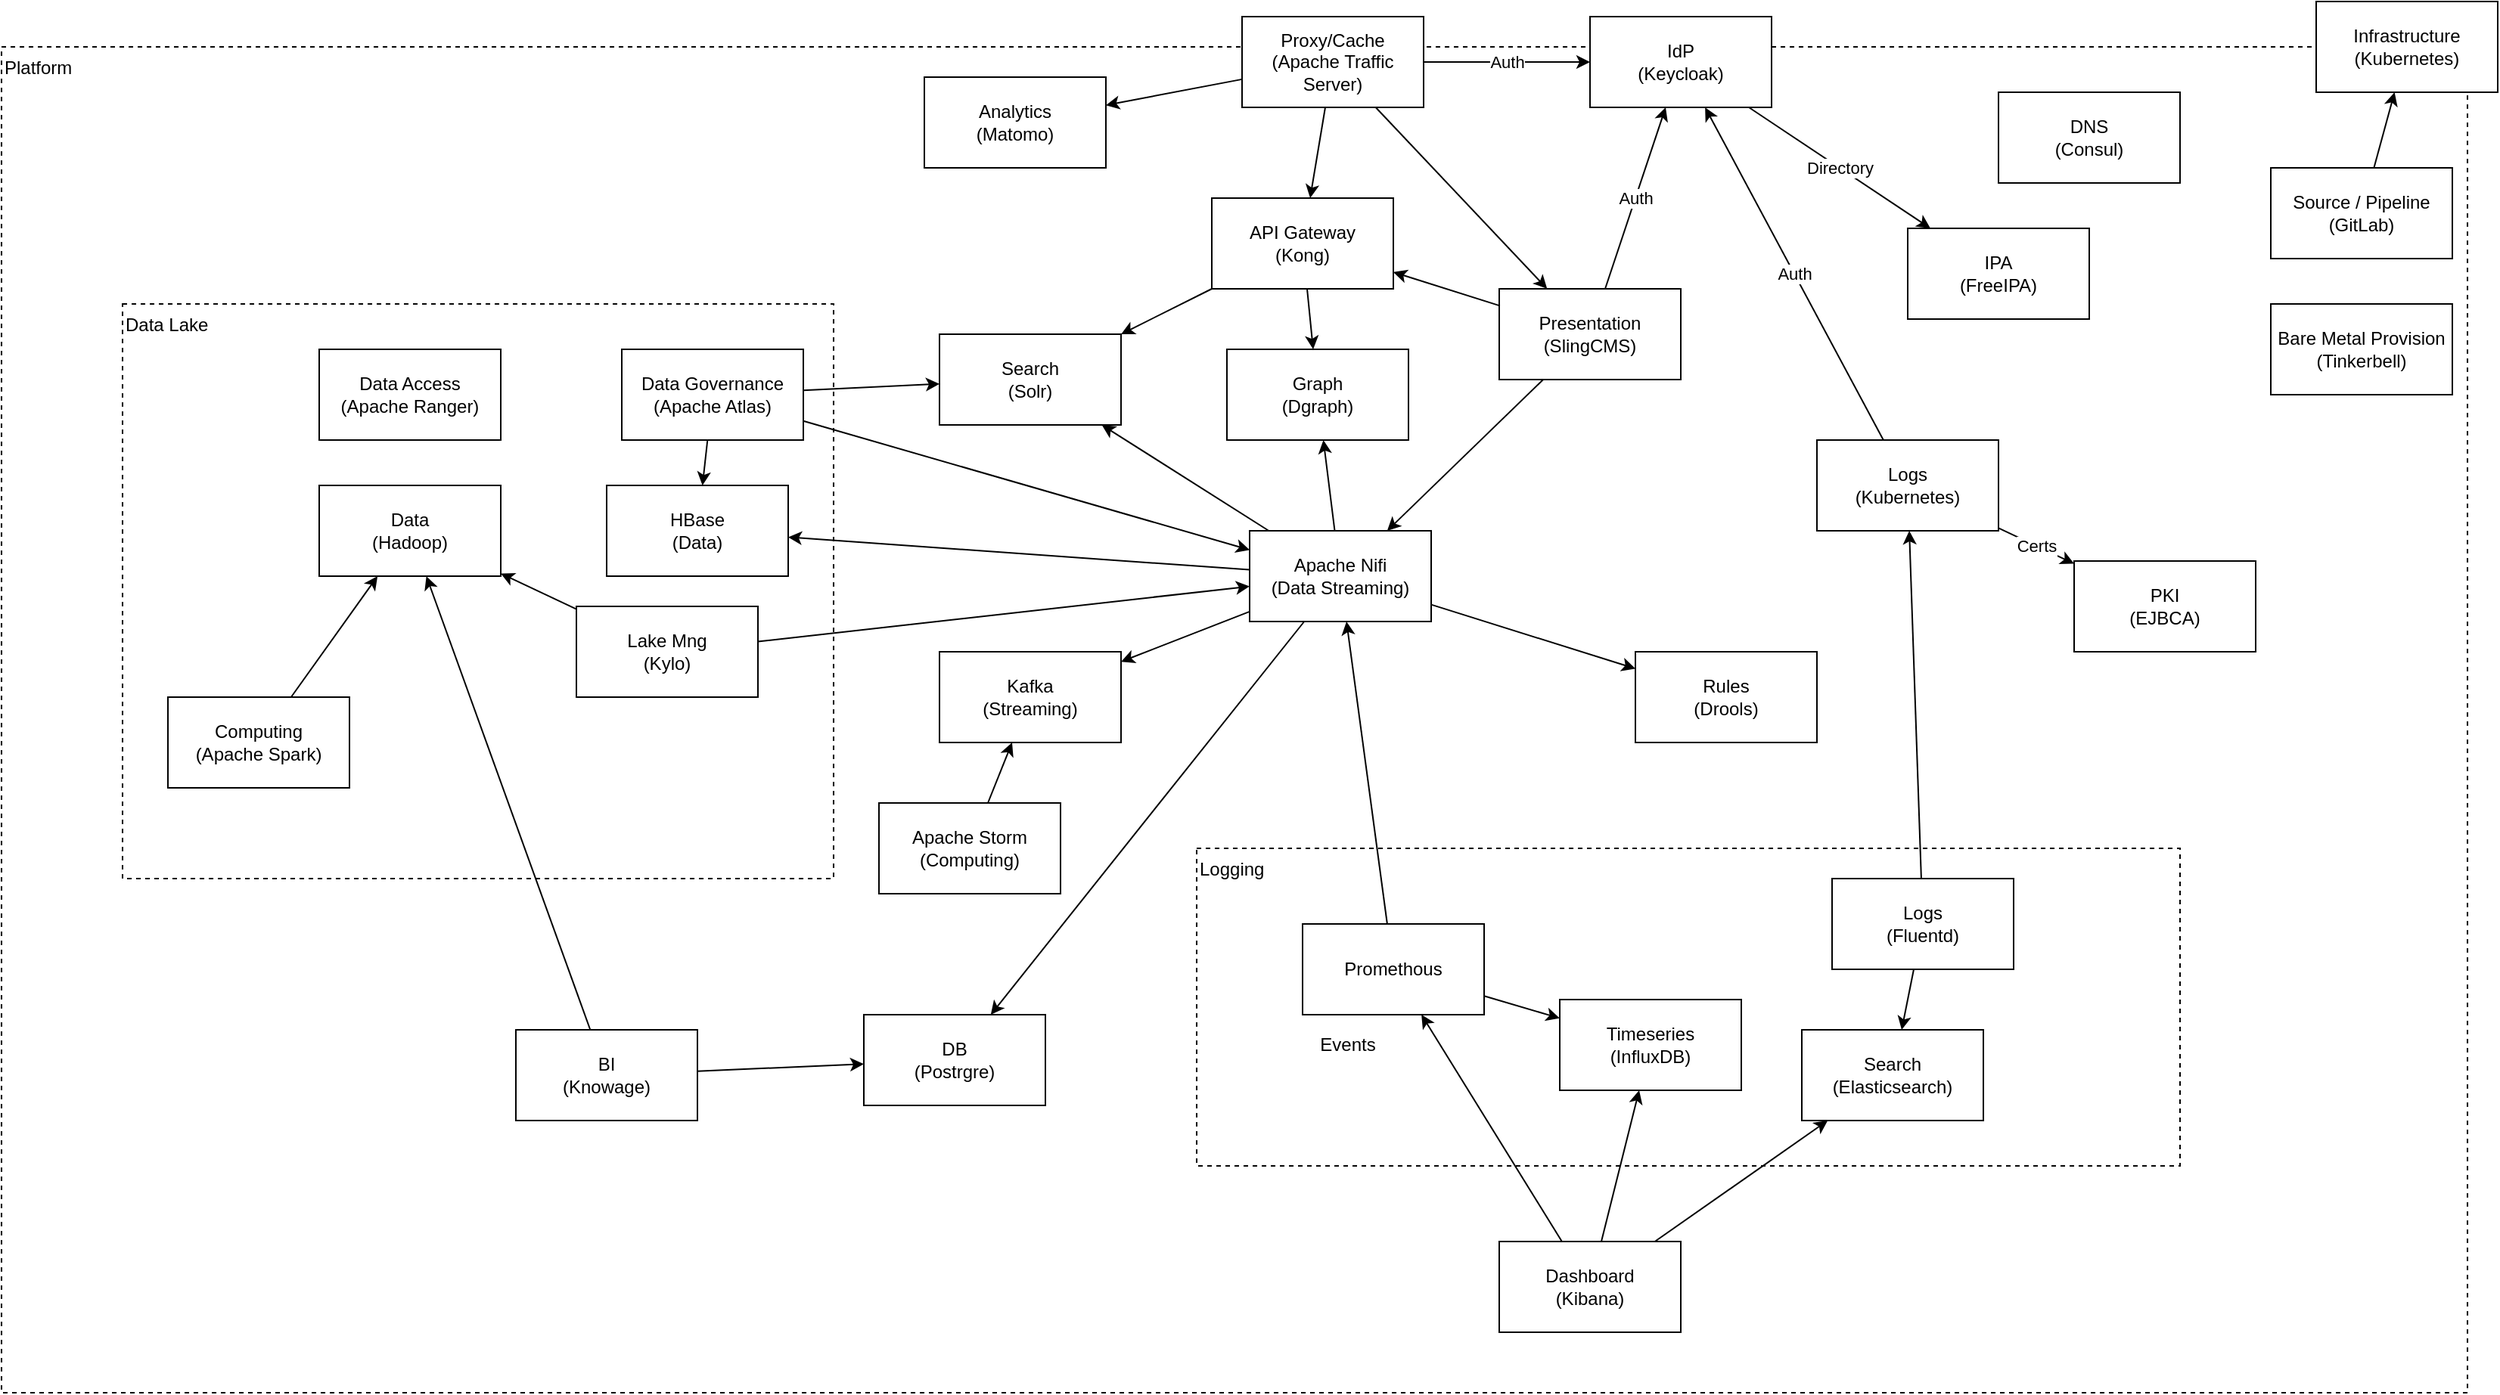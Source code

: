 <mxfile version="13.5.1" type="device"><diagram id="fKNdlD2plWOkOZGuG4vE" name="Page-1"><mxGraphModel dx="2657" dy="2066" grid="1" gridSize="10" guides="1" tooltips="1" connect="1" arrows="1" fold="1" page="1" pageScale="1" pageWidth="850" pageHeight="1100" math="0" shadow="0"><root><mxCell id="0"/><mxCell id="1" parent="0"/><mxCell id="qJudHrYrMX5_Hjt0MbM3-1" value="Platform" style="rounded=0;whiteSpace=wrap;html=1;fillColor=none;dashed=1;align=left;verticalAlign=top;" parent="1" vertex="1"><mxGeometry x="-520" y="-10" width="1630" height="890" as="geometry"/></mxCell><mxCell id="qJudHrYrMX5_Hjt0MbM3-2" value="Logging" style="rounded=0;whiteSpace=wrap;html=1;fillColor=none;dashed=1;verticalAlign=top;align=left;" parent="1" vertex="1"><mxGeometry x="270" y="520" width="650" height="210" as="geometry"/></mxCell><mxCell id="qJudHrYrMX5_Hjt0MbM3-3" value="Data Lake" style="rounded=0;whiteSpace=wrap;html=1;fillColor=none;dashed=1;verticalAlign=top;align=left;" parent="1" vertex="1"><mxGeometry x="-440" y="160" width="470" height="380" as="geometry"/></mxCell><mxCell id="qJudHrYrMX5_Hjt0MbM3-4" style="rounded=0;orthogonalLoop=1;jettySize=auto;html=1;" parent="1" source="qJudHrYrMX5_Hjt0MbM3-51" target="qJudHrYrMX5_Hjt0MbM3-20" edge="1"><mxGeometry relative="1" as="geometry"/></mxCell><mxCell id="qJudHrYrMX5_Hjt0MbM3-5" style="edgeStyle=none;rounded=0;orthogonalLoop=1;jettySize=auto;html=1;" parent="1" source="qJudHrYrMX5_Hjt0MbM3-51" target="qJudHrYrMX5_Hjt0MbM3-19" edge="1"><mxGeometry relative="1" as="geometry"/></mxCell><mxCell id="qJudHrYrMX5_Hjt0MbM3-6" value="Auth" style="edgeStyle=none;rounded=0;orthogonalLoop=1;jettySize=auto;html=1;" parent="1" source="qJudHrYrMX5_Hjt0MbM3-8" target="qJudHrYrMX5_Hjt0MbM3-30" edge="1"><mxGeometry relative="1" as="geometry"/></mxCell><mxCell id="qJudHrYrMX5_Hjt0MbM3-7" style="edgeStyle=none;rounded=0;orthogonalLoop=1;jettySize=auto;html=1;" parent="1" source="qJudHrYrMX5_Hjt0MbM3-8" target="qJudHrYrMX5_Hjt0MbM3-15" edge="1"><mxGeometry relative="1" as="geometry"/></mxCell><mxCell id="qJudHrYrMX5_Hjt0MbM3-8" value="&lt;div&gt;Presentation&lt;/div&gt;&lt;div&gt;(SlingCMS)&lt;/div&gt;" style="rounded=0;whiteSpace=wrap;html=1;" parent="1" vertex="1"><mxGeometry x="470" y="150" width="120" height="60" as="geometry"/></mxCell><mxCell id="qJudHrYrMX5_Hjt0MbM3-9" style="rounded=0;orthogonalLoop=1;jettySize=auto;html=1;" parent="1" source="qJudHrYrMX5_Hjt0MbM3-15" target="qJudHrYrMX5_Hjt0MbM3-19" edge="1"><mxGeometry relative="1" as="geometry"/></mxCell><mxCell id="qJudHrYrMX5_Hjt0MbM3-10" style="rounded=0;orthogonalLoop=1;jettySize=auto;html=1;" parent="1" source="qJudHrYrMX5_Hjt0MbM3-15" target="qJudHrYrMX5_Hjt0MbM3-20" edge="1"><mxGeometry relative="1" as="geometry"/></mxCell><mxCell id="qJudHrYrMX5_Hjt0MbM3-11" style="edgeStyle=none;rounded=0;orthogonalLoop=1;jettySize=auto;html=1;" parent="1" source="qJudHrYrMX5_Hjt0MbM3-15" target="qJudHrYrMX5_Hjt0MbM3-23" edge="1"><mxGeometry relative="1" as="geometry"/></mxCell><mxCell id="qJudHrYrMX5_Hjt0MbM3-12" style="edgeStyle=none;rounded=0;orthogonalLoop=1;jettySize=auto;html=1;" parent="1" source="qJudHrYrMX5_Hjt0MbM3-15" target="qJudHrYrMX5_Hjt0MbM3-45" edge="1"><mxGeometry relative="1" as="geometry"/></mxCell><mxCell id="qJudHrYrMX5_Hjt0MbM3-13" style="edgeStyle=none;rounded=0;orthogonalLoop=1;jettySize=auto;html=1;" parent="1" source="qJudHrYrMX5_Hjt0MbM3-15" target="qJudHrYrMX5_Hjt0MbM3-53" edge="1"><mxGeometry relative="1" as="geometry"/></mxCell><mxCell id="qJudHrYrMX5_Hjt0MbM3-14" style="rounded=0;orthogonalLoop=1;jettySize=auto;html=1;" parent="1" source="qJudHrYrMX5_Hjt0MbM3-15" target="qJudHrYrMX5_Hjt0MbM3-63" edge="1"><mxGeometry relative="1" as="geometry"/></mxCell><mxCell id="qJudHrYrMX5_Hjt0MbM3-15" value="Apache Nifi&lt;br&gt;(Data Streaming)" style="rounded=0;whiteSpace=wrap;html=1;" parent="1" vertex="1"><mxGeometry x="305" y="310" width="120" height="60" as="geometry"/></mxCell><mxCell id="qJudHrYrMX5_Hjt0MbM3-16" style="edgeStyle=none;rounded=0;orthogonalLoop=1;jettySize=auto;html=1;" parent="1" source="qJudHrYrMX5_Hjt0MbM3-18" target="qJudHrYrMX5_Hjt0MbM3-15" edge="1"><mxGeometry relative="1" as="geometry"/></mxCell><mxCell id="qJudHrYrMX5_Hjt0MbM3-17" style="edgeStyle=none;rounded=0;orthogonalLoop=1;jettySize=auto;html=1;" parent="1" source="qJudHrYrMX5_Hjt0MbM3-18" target="qJudHrYrMX5_Hjt0MbM3-54" edge="1"><mxGeometry relative="1" as="geometry"/></mxCell><mxCell id="qJudHrYrMX5_Hjt0MbM3-18" value="Promethous" style="rounded=0;whiteSpace=wrap;html=1;" parent="1" vertex="1"><mxGeometry x="340" y="570" width="120" height="60" as="geometry"/></mxCell><mxCell id="qJudHrYrMX5_Hjt0MbM3-19" value="Graph&lt;br&gt;(Dgraph)" style="rounded=0;whiteSpace=wrap;html=1;" parent="1" vertex="1"><mxGeometry x="290" y="190" width="120" height="60" as="geometry"/></mxCell><mxCell id="qJudHrYrMX5_Hjt0MbM3-20" value="Search&lt;br&gt;(Solr)" style="rounded=0;whiteSpace=wrap;html=1;" parent="1" vertex="1"><mxGeometry x="100" y="180" width="120" height="60" as="geometry"/></mxCell><mxCell id="qJudHrYrMX5_Hjt0MbM3-21" value="&lt;div&gt;Search&lt;/div&gt;&lt;div&gt;(Elasticsearch)&lt;/div&gt;" style="rounded=0;whiteSpace=wrap;html=1;" parent="1" vertex="1"><mxGeometry x="670" y="640" width="120" height="60" as="geometry"/></mxCell><mxCell id="qJudHrYrMX5_Hjt0MbM3-22" value="Events" style="text;html=1;strokeColor=none;fillColor=none;align=center;verticalAlign=middle;whiteSpace=wrap;rounded=0;" parent="1" vertex="1"><mxGeometry x="350" y="640" width="40" height="20" as="geometry"/></mxCell><mxCell id="qJudHrYrMX5_Hjt0MbM3-23" value="&lt;div&gt;Rules&lt;/div&gt;&lt;div&gt;(Drools)&lt;/div&gt;" style="rounded=0;whiteSpace=wrap;html=1;" parent="1" vertex="1"><mxGeometry x="560" y="390" width="120" height="60" as="geometry"/></mxCell><mxCell id="qJudHrYrMX5_Hjt0MbM3-24" value="Auth" style="edgeStyle=none;rounded=0;orthogonalLoop=1;jettySize=auto;html=1;" parent="1" source="qJudHrYrMX5_Hjt0MbM3-28" target="qJudHrYrMX5_Hjt0MbM3-30" edge="1"><mxGeometry relative="1" as="geometry"/></mxCell><mxCell id="qJudHrYrMX5_Hjt0MbM3-25" style="edgeStyle=none;rounded=0;orthogonalLoop=1;jettySize=auto;html=1;" parent="1" source="qJudHrYrMX5_Hjt0MbM3-28" target="qJudHrYrMX5_Hjt0MbM3-51" edge="1"><mxGeometry relative="1" as="geometry"/></mxCell><mxCell id="qJudHrYrMX5_Hjt0MbM3-26" value="" style="edgeStyle=none;rounded=0;orthogonalLoop=1;jettySize=auto;html=1;" parent="1" source="qJudHrYrMX5_Hjt0MbM3-28" target="qJudHrYrMX5_Hjt0MbM3-46" edge="1"><mxGeometry relative="1" as="geometry"/></mxCell><mxCell id="qJudHrYrMX5_Hjt0MbM3-27" style="edgeStyle=none;rounded=0;orthogonalLoop=1;jettySize=auto;html=1;" parent="1" source="qJudHrYrMX5_Hjt0MbM3-28" target="qJudHrYrMX5_Hjt0MbM3-8" edge="1"><mxGeometry relative="1" as="geometry"/></mxCell><mxCell id="qJudHrYrMX5_Hjt0MbM3-28" value="&lt;div&gt;Proxy/Cache&lt;/div&gt;&lt;div&gt;(Apache Traffic Server)&lt;/div&gt;" style="rounded=0;whiteSpace=wrap;html=1;" parent="1" vertex="1"><mxGeometry x="300" y="-30" width="120" height="60" as="geometry"/></mxCell><mxCell id="qJudHrYrMX5_Hjt0MbM3-29" value="Directory" style="edgeStyle=none;rounded=0;orthogonalLoop=1;jettySize=auto;html=1;" parent="1" source="qJudHrYrMX5_Hjt0MbM3-30" target="qJudHrYrMX5_Hjt0MbM3-31" edge="1"><mxGeometry relative="1" as="geometry"/></mxCell><mxCell id="qJudHrYrMX5_Hjt0MbM3-30" value="&lt;div&gt;IdP&lt;/div&gt;&lt;div&gt;(Keycloak)&lt;/div&gt;" style="rounded=0;whiteSpace=wrap;html=1;" parent="1" vertex="1"><mxGeometry x="530" y="-30" width="120" height="60" as="geometry"/></mxCell><mxCell id="qJudHrYrMX5_Hjt0MbM3-31" value="&lt;div&gt;IPA&lt;/div&gt;&lt;div&gt;(FreeIPA)&lt;/div&gt;" style="rounded=0;whiteSpace=wrap;html=1;" parent="1" vertex="1"><mxGeometry x="740" y="110" width="120" height="60" as="geometry"/></mxCell><mxCell id="qJudHrYrMX5_Hjt0MbM3-32" value="Certs" style="edgeStyle=none;rounded=0;orthogonalLoop=1;jettySize=auto;html=1;" parent="1" source="qJudHrYrMX5_Hjt0MbM3-34" target="qJudHrYrMX5_Hjt0MbM3-50" edge="1"><mxGeometry relative="1" as="geometry"/></mxCell><mxCell id="qJudHrYrMX5_Hjt0MbM3-33" value="Auth" style="edgeStyle=none;rounded=0;orthogonalLoop=1;jettySize=auto;html=1;" parent="1" source="qJudHrYrMX5_Hjt0MbM3-34" target="qJudHrYrMX5_Hjt0MbM3-30" edge="1"><mxGeometry relative="1" as="geometry"/></mxCell><mxCell id="qJudHrYrMX5_Hjt0MbM3-34" value="&lt;div&gt;Logs&lt;/div&gt;&lt;div&gt;(Kubernetes)&lt;/div&gt;" style="rounded=0;whiteSpace=wrap;html=1;" parent="1" vertex="1"><mxGeometry x="680" y="250" width="120" height="60" as="geometry"/></mxCell><mxCell id="qJudHrYrMX5_Hjt0MbM3-35" value="&lt;div&gt;Data&lt;/div&gt;&lt;div&gt;(Hadoop)&lt;/div&gt;" style="rounded=0;whiteSpace=wrap;html=1;" parent="1" vertex="1"><mxGeometry x="-310" y="280" width="120" height="60" as="geometry"/></mxCell><mxCell id="qJudHrYrMX5_Hjt0MbM3-36" style="edgeStyle=none;rounded=0;orthogonalLoop=1;jettySize=auto;html=1;" parent="1" source="qJudHrYrMX5_Hjt0MbM3-38" target="qJudHrYrMX5_Hjt0MbM3-35" edge="1"><mxGeometry relative="1" as="geometry"/></mxCell><mxCell id="qJudHrYrMX5_Hjt0MbM3-37" style="edgeStyle=none;rounded=0;orthogonalLoop=1;jettySize=auto;html=1;" parent="1" source="qJudHrYrMX5_Hjt0MbM3-38" target="qJudHrYrMX5_Hjt0MbM3-15" edge="1"><mxGeometry relative="1" as="geometry"/></mxCell><mxCell id="qJudHrYrMX5_Hjt0MbM3-38" value="&lt;div&gt;Lake Mng&lt;/div&gt;&lt;div&gt;(Kylo)&lt;/div&gt;" style="rounded=0;whiteSpace=wrap;html=1;" parent="1" vertex="1"><mxGeometry x="-140" y="360" width="120" height="60" as="geometry"/></mxCell><mxCell id="qJudHrYrMX5_Hjt0MbM3-39" style="edgeStyle=none;rounded=0;orthogonalLoop=1;jettySize=auto;html=1;" parent="1" source="qJudHrYrMX5_Hjt0MbM3-42" target="qJudHrYrMX5_Hjt0MbM3-20" edge="1"><mxGeometry relative="1" as="geometry"/></mxCell><mxCell id="qJudHrYrMX5_Hjt0MbM3-40" style="edgeStyle=none;rounded=0;orthogonalLoop=1;jettySize=auto;html=1;" parent="1" source="qJudHrYrMX5_Hjt0MbM3-42" target="qJudHrYrMX5_Hjt0MbM3-63" edge="1"><mxGeometry relative="1" as="geometry"/></mxCell><mxCell id="qJudHrYrMX5_Hjt0MbM3-41" style="edgeStyle=none;rounded=0;orthogonalLoop=1;jettySize=auto;html=1;" parent="1" source="qJudHrYrMX5_Hjt0MbM3-42" target="qJudHrYrMX5_Hjt0MbM3-15" edge="1"><mxGeometry relative="1" as="geometry"/></mxCell><mxCell id="qJudHrYrMX5_Hjt0MbM3-42" value="&lt;div&gt;Data Governance&lt;/div&gt;&lt;div&gt;(Apache Atlas)&lt;/div&gt;" style="rounded=0;whiteSpace=wrap;html=1;" parent="1" vertex="1"><mxGeometry x="-110" y="190" width="120" height="60" as="geometry"/></mxCell><mxCell id="qJudHrYrMX5_Hjt0MbM3-43" style="edgeStyle=none;rounded=0;orthogonalLoop=1;jettySize=auto;html=1;" parent="1" source="qJudHrYrMX5_Hjt0MbM3-44" target="qJudHrYrMX5_Hjt0MbM3-35" edge="1"><mxGeometry relative="1" as="geometry"/></mxCell><mxCell id="qJudHrYrMX5_Hjt0MbM3-44" value="&lt;div&gt;Computing&lt;/div&gt;&lt;div&gt;(Apache Spark)&lt;/div&gt;" style="rounded=0;whiteSpace=wrap;html=1;" parent="1" vertex="1"><mxGeometry x="-410" y="420" width="120" height="60" as="geometry"/></mxCell><mxCell id="qJudHrYrMX5_Hjt0MbM3-45" value="Kafka&lt;br&gt;(Streaming)" style="rounded=0;whiteSpace=wrap;html=1;" parent="1" vertex="1"><mxGeometry x="100" y="390" width="120" height="60" as="geometry"/></mxCell><mxCell id="qJudHrYrMX5_Hjt0MbM3-46" value="&lt;div&gt;Analytics&lt;/div&gt;&lt;div&gt;(Matomo)&lt;/div&gt;" style="rounded=0;whiteSpace=wrap;html=1;" parent="1" vertex="1"><mxGeometry x="90" y="10" width="120" height="60" as="geometry"/></mxCell><mxCell id="qJudHrYrMX5_Hjt0MbM3-47" style="edgeStyle=none;rounded=0;orthogonalLoop=1;jettySize=auto;html=1;" parent="1" source="qJudHrYrMX5_Hjt0MbM3-49" target="qJudHrYrMX5_Hjt0MbM3-53" edge="1"><mxGeometry relative="1" as="geometry"/></mxCell><mxCell id="qJudHrYrMX5_Hjt0MbM3-48" style="edgeStyle=none;rounded=0;orthogonalLoop=1;jettySize=auto;html=1;" parent="1" source="qJudHrYrMX5_Hjt0MbM3-49" target="qJudHrYrMX5_Hjt0MbM3-35" edge="1"><mxGeometry relative="1" as="geometry"/></mxCell><mxCell id="qJudHrYrMX5_Hjt0MbM3-49" value="&lt;div&gt;BI&lt;/div&gt;&lt;div&gt;(Knowage)&lt;/div&gt;" style="rounded=0;whiteSpace=wrap;html=1;" parent="1" vertex="1"><mxGeometry x="-180" y="640" width="120" height="60" as="geometry"/></mxCell><mxCell id="qJudHrYrMX5_Hjt0MbM3-50" value="&lt;div&gt;PKI&lt;/div&gt;&lt;div&gt;(EJBCA)&lt;/div&gt;" style="rounded=0;whiteSpace=wrap;html=1;" parent="1" vertex="1"><mxGeometry x="850" y="330" width="120" height="60" as="geometry"/></mxCell><mxCell id="qJudHrYrMX5_Hjt0MbM3-51" value="&lt;div&gt;API Gateway&lt;/div&gt;&lt;div&gt;(Kong)&lt;/div&gt;" style="rounded=0;whiteSpace=wrap;html=1;" parent="1" vertex="1"><mxGeometry x="280" y="90" width="120" height="60" as="geometry"/></mxCell><mxCell id="qJudHrYrMX5_Hjt0MbM3-52" style="edgeStyle=none;rounded=0;orthogonalLoop=1;jettySize=auto;html=1;" parent="1" source="qJudHrYrMX5_Hjt0MbM3-8" target="qJudHrYrMX5_Hjt0MbM3-51" edge="1"><mxGeometry relative="1" as="geometry"><mxPoint x="483.571" y="170" as="sourcePoint"/><mxPoint x="386.429" y="250" as="targetPoint"/></mxGeometry></mxCell><mxCell id="qJudHrYrMX5_Hjt0MbM3-53" value="&lt;div&gt;DB&lt;br&gt;&lt;/div&gt;&lt;div&gt;(Postrgre)&lt;/div&gt;" style="rounded=0;whiteSpace=wrap;html=1;" parent="1" vertex="1"><mxGeometry x="50" y="630" width="120" height="60" as="geometry"/></mxCell><mxCell id="qJudHrYrMX5_Hjt0MbM3-54" value="&lt;div&gt;Timeseries&lt;/div&gt;&lt;div&gt;(InfluxDB)&lt;/div&gt;" style="rounded=0;whiteSpace=wrap;html=1;" parent="1" vertex="1"><mxGeometry x="510" y="620" width="120" height="60" as="geometry"/></mxCell><mxCell id="qJudHrYrMX5_Hjt0MbM3-55" style="edgeStyle=none;rounded=0;orthogonalLoop=1;jettySize=auto;html=1;" parent="1" source="qJudHrYrMX5_Hjt0MbM3-58" target="qJudHrYrMX5_Hjt0MbM3-18" edge="1"><mxGeometry relative="1" as="geometry"/></mxCell><mxCell id="qJudHrYrMX5_Hjt0MbM3-56" style="edgeStyle=none;rounded=0;orthogonalLoop=1;jettySize=auto;html=1;" parent="1" source="qJudHrYrMX5_Hjt0MbM3-58" target="qJudHrYrMX5_Hjt0MbM3-54" edge="1"><mxGeometry relative="1" as="geometry"/></mxCell><mxCell id="qJudHrYrMX5_Hjt0MbM3-57" style="edgeStyle=none;rounded=0;orthogonalLoop=1;jettySize=auto;html=1;" parent="1" source="qJudHrYrMX5_Hjt0MbM3-58" target="qJudHrYrMX5_Hjt0MbM3-21" edge="1"><mxGeometry relative="1" as="geometry"/></mxCell><mxCell id="qJudHrYrMX5_Hjt0MbM3-58" value="&lt;div&gt;Dashboard&lt;/div&gt;&lt;div&gt;(Kibana)&lt;/div&gt;" style="rounded=0;whiteSpace=wrap;html=1;" parent="1" vertex="1"><mxGeometry x="470" y="780" width="120" height="60" as="geometry"/></mxCell><mxCell id="qJudHrYrMX5_Hjt0MbM3-59" style="edgeStyle=none;rounded=0;orthogonalLoop=1;jettySize=auto;html=1;" parent="1" source="qJudHrYrMX5_Hjt0MbM3-61" target="qJudHrYrMX5_Hjt0MbM3-21" edge="1"><mxGeometry relative="1" as="geometry"/></mxCell><mxCell id="qJudHrYrMX5_Hjt0MbM3-60" style="edgeStyle=none;rounded=0;orthogonalLoop=1;jettySize=auto;html=1;" parent="1" source="qJudHrYrMX5_Hjt0MbM3-61" target="qJudHrYrMX5_Hjt0MbM3-34" edge="1"><mxGeometry relative="1" as="geometry"/></mxCell><mxCell id="qJudHrYrMX5_Hjt0MbM3-61" value="&lt;div&gt;Logs&lt;/div&gt;&lt;div&gt;(Fluentd)&lt;/div&gt;" style="rounded=0;whiteSpace=wrap;html=1;" parent="1" vertex="1"><mxGeometry x="690" y="540" width="120" height="60" as="geometry"/></mxCell><mxCell id="qJudHrYrMX5_Hjt0MbM3-62" value="&lt;div&gt;DNS&lt;/div&gt;&lt;div&gt;(Consul)&lt;/div&gt;" style="rounded=0;whiteSpace=wrap;html=1;" parent="1" vertex="1"><mxGeometry x="800" y="20" width="120" height="60" as="geometry"/></mxCell><mxCell id="qJudHrYrMX5_Hjt0MbM3-63" value="HBase&lt;br&gt;(Data)" style="rounded=0;whiteSpace=wrap;html=1;" parent="1" vertex="1"><mxGeometry x="-120" y="280" width="120" height="60" as="geometry"/></mxCell><mxCell id="qJudHrYrMX5_Hjt0MbM3-64" value="&lt;div&gt;Data Access&lt;/div&gt;&lt;div&gt;(Apache Ranger)&lt;/div&gt;" style="rounded=0;whiteSpace=wrap;html=1;" parent="1" vertex="1"><mxGeometry x="-310" y="190" width="120" height="60" as="geometry"/></mxCell><mxCell id="qJudHrYrMX5_Hjt0MbM3-65" style="edgeStyle=none;rounded=0;orthogonalLoop=1;jettySize=auto;html=1;" parent="1" source="qJudHrYrMX5_Hjt0MbM3-66" target="qJudHrYrMX5_Hjt0MbM3-45" edge="1"><mxGeometry relative="1" as="geometry"/></mxCell><mxCell id="qJudHrYrMX5_Hjt0MbM3-66" value="Apache Storm&lt;br&gt;(Computing)" style="rounded=0;whiteSpace=wrap;html=1;" parent="1" vertex="1"><mxGeometry x="60" y="490" width="120" height="60" as="geometry"/></mxCell><mxCell id="qJudHrYrMX5_Hjt0MbM3-67" value="" style="edgeStyle=none;rounded=0;orthogonalLoop=1;jettySize=auto;html=1;" parent="1" source="qJudHrYrMX5_Hjt0MbM3-68" target="qJudHrYrMX5_Hjt0MbM3-69" edge="1"><mxGeometry relative="1" as="geometry"/></mxCell><mxCell id="qJudHrYrMX5_Hjt0MbM3-68" value="&lt;div&gt;Source / Pipeline&lt;br&gt;&lt;/div&gt;&lt;div&gt;(GitLab)&lt;/div&gt;" style="rounded=0;whiteSpace=wrap;html=1;" parent="1" vertex="1"><mxGeometry x="980" y="70" width="120" height="60" as="geometry"/></mxCell><mxCell id="qJudHrYrMX5_Hjt0MbM3-69" value="&lt;div&gt;Infrastructure&lt;/div&gt;&lt;div&gt;(Kubernetes)&lt;/div&gt;" style="rounded=0;whiteSpace=wrap;html=1;" parent="1" vertex="1"><mxGeometry x="1010" y="-40" width="120" height="60" as="geometry"/></mxCell><mxCell id="D0i1loGTlKjcbDdiVkhe-1" value="&lt;div&gt;Bare Metal Provision&lt;/div&gt;&lt;div&gt;(Tinkerbell)&lt;/div&gt;" style="rounded=0;whiteSpace=wrap;html=1;" vertex="1" parent="1"><mxGeometry x="980" y="160" width="120" height="60" as="geometry"/></mxCell></root></mxGraphModel></diagram></mxfile>